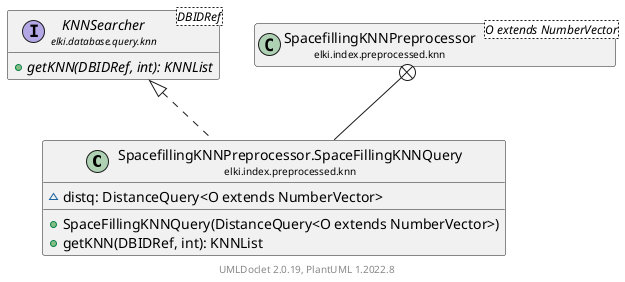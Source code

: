 @startuml
    remove .*\.(Instance|Par|Parameterizer|Factory)$
    set namespaceSeparator none
    hide empty fields
    hide empty methods

    class "<size:14>SpacefillingKNNPreprocessor.SpaceFillingKNNQuery\n<size:10>elki.index.preprocessed.knn" as elki.index.preprocessed.knn.SpacefillingKNNPreprocessor.SpaceFillingKNNQuery [[SpacefillingKNNPreprocessor.SpaceFillingKNNQuery.html]] {
        ~distq: DistanceQuery<O extends NumberVector>
        +SpaceFillingKNNQuery(DistanceQuery<O extends NumberVector>)
        +getKNN(DBIDRef, int): KNNList
    }

    interface "<size:14>KNNSearcher\n<size:10>elki.database.query.knn" as elki.database.query.knn.KNNSearcher<DBIDRef> [[../../../database/query/knn/KNNSearcher.html]] {
        {abstract} +getKNN(DBIDRef, int): KNNList
    }
    class "<size:14>SpacefillingKNNPreprocessor\n<size:10>elki.index.preprocessed.knn" as elki.index.preprocessed.knn.SpacefillingKNNPreprocessor<O extends NumberVector> [[SpacefillingKNNPreprocessor.html]]

    elki.database.query.knn.KNNSearcher <|.. elki.index.preprocessed.knn.SpacefillingKNNPreprocessor.SpaceFillingKNNQuery
    elki.index.preprocessed.knn.SpacefillingKNNPreprocessor +-- elki.index.preprocessed.knn.SpacefillingKNNPreprocessor.SpaceFillingKNNQuery

    center footer UMLDoclet 2.0.19, PlantUML 1.2022.8
@enduml
